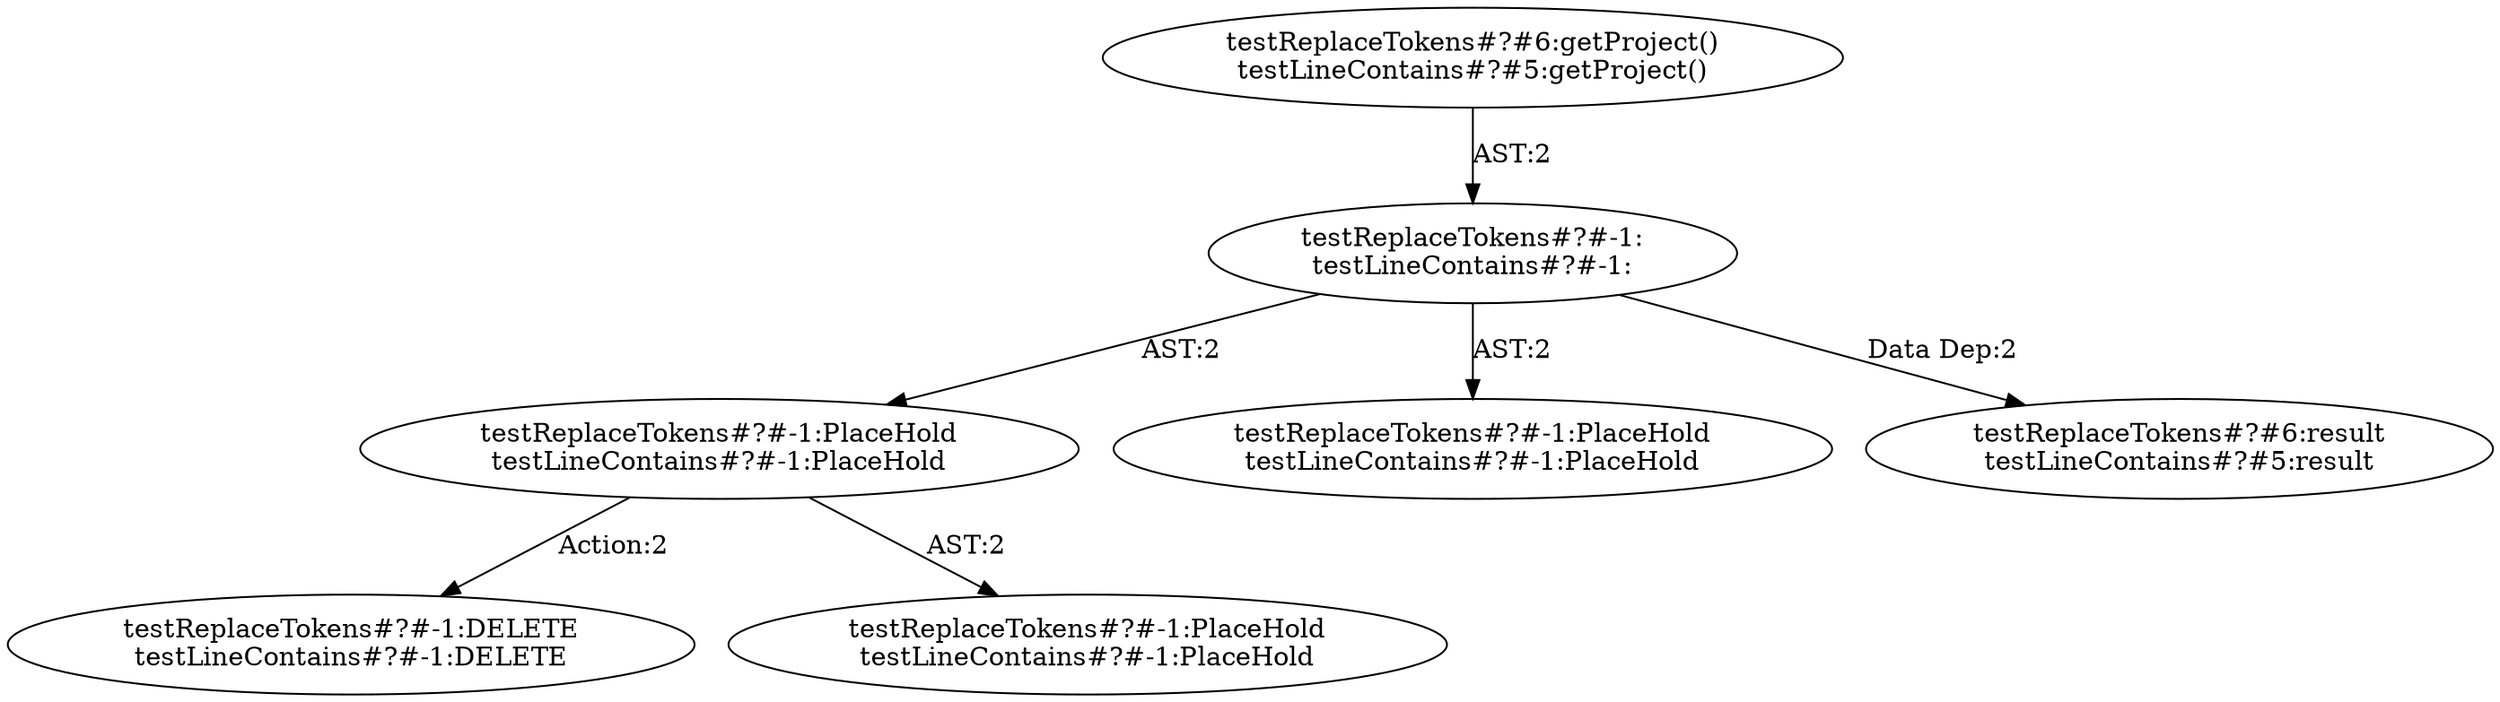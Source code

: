 digraph "Pattern" {
0 [label="testReplaceTokens#?#-1:DELETE
testLineContains#?#-1:DELETE" shape=ellipse]
1 [label="testReplaceTokens#?#-1:PlaceHold
testLineContains#?#-1:PlaceHold" shape=ellipse]
2 [label="testReplaceTokens#?#-1:
testLineContains#?#-1:" shape=ellipse]
3 [label="testReplaceTokens#?#6:getProject()
testLineContains#?#5:getProject()" shape=ellipse]
4 [label="testReplaceTokens#?#-1:PlaceHold
testLineContains#?#-1:PlaceHold" shape=ellipse]
5 [label="testReplaceTokens#?#6:result
testLineContains#?#5:result" shape=ellipse]
6 [label="testReplaceTokens#?#-1:PlaceHold
testLineContains#?#-1:PlaceHold" shape=ellipse]
1 -> 0 [label="Action:2"];
1 -> 6 [label="AST:2"];
2 -> 1 [label="AST:2"];
2 -> 4 [label="AST:2"];
2 -> 5 [label="Data Dep:2"];
3 -> 2 [label="AST:2"];
}